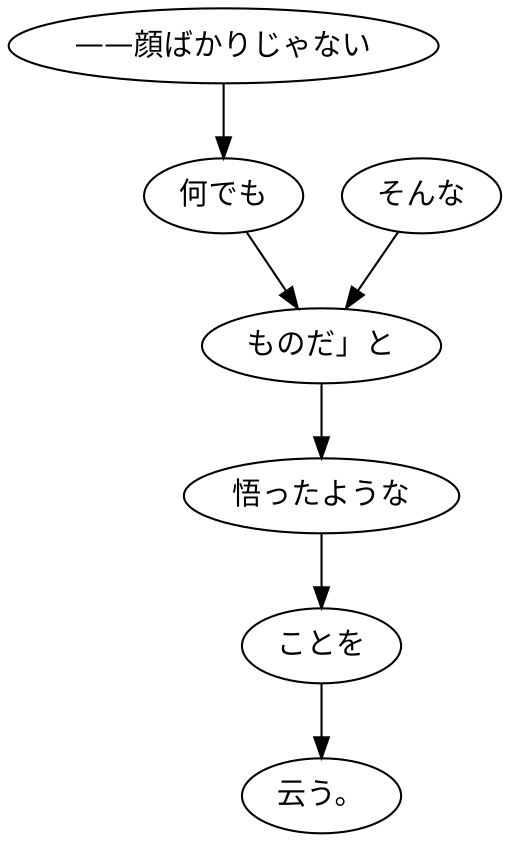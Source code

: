 digraph graph5681 {
	node0 [label="——顔ばかりじゃない"];
	node1 [label="何でも"];
	node2 [label="そんな"];
	node3 [label="ものだ」と"];
	node4 [label="悟ったような"];
	node5 [label="ことを"];
	node6 [label="云う。"];
	node0 -> node1;
	node1 -> node3;
	node2 -> node3;
	node3 -> node4;
	node4 -> node5;
	node5 -> node6;
}
